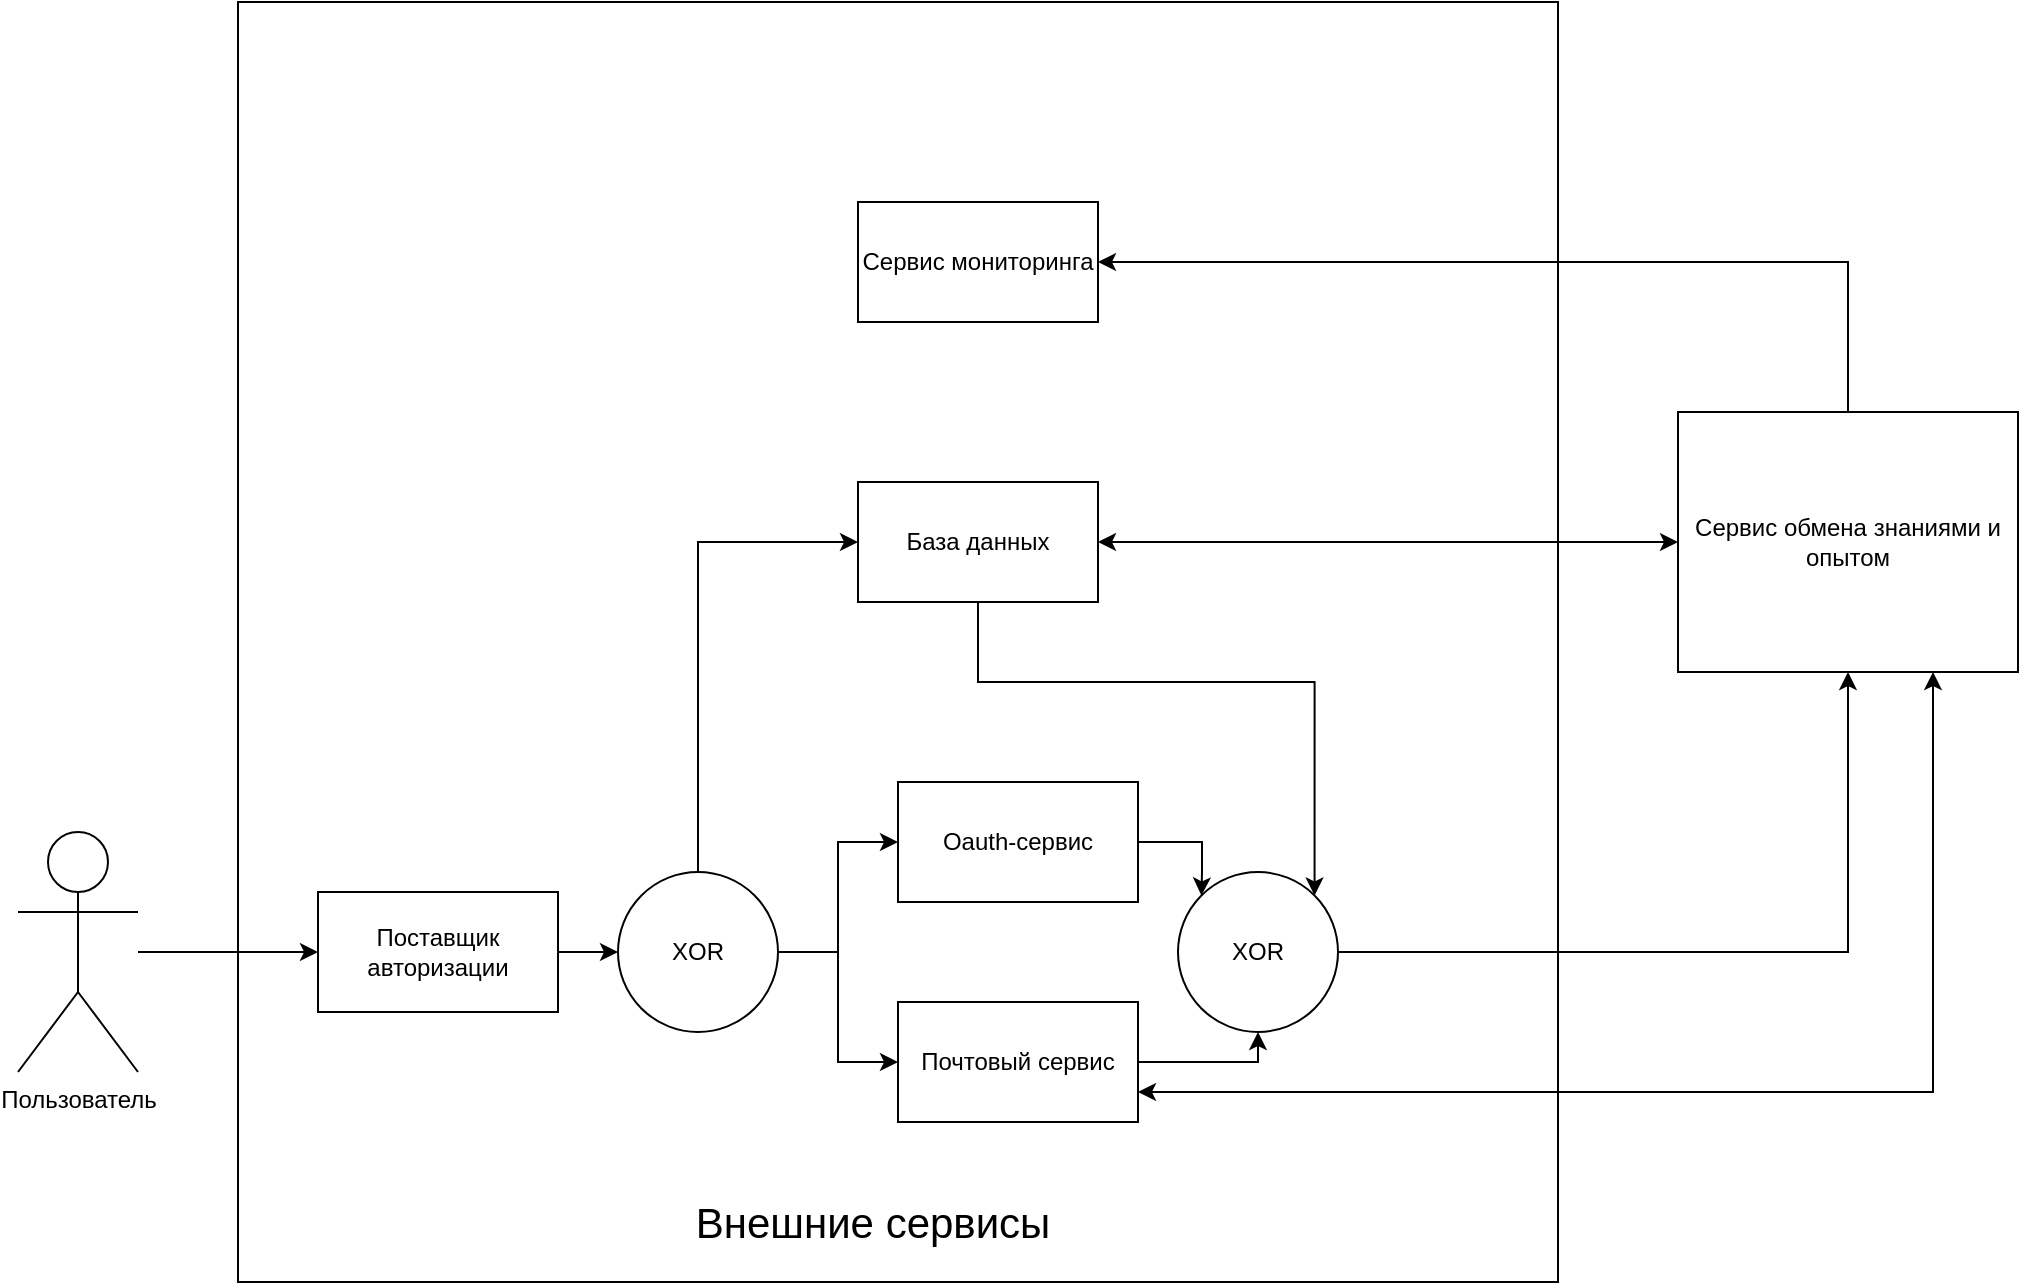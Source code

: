 <mxfile version="24.7.17">
  <diagram name="Страница — 1" id="G68s8AtU_CvWwxnL1vp6">
    <mxGraphModel dx="2440" dy="1354" grid="1" gridSize="10" guides="1" tooltips="1" connect="1" arrows="1" fold="1" page="1" pageScale="1" pageWidth="827" pageHeight="1169" math="0" shadow="0">
      <root>
        <mxCell id="0" />
        <mxCell id="1" parent="0" />
        <mxCell id="_BXedDKPyXcXk90w_YWU-10" style="edgeStyle=orthogonalEdgeStyle;rounded=0;orthogonalLoop=1;jettySize=auto;html=1;entryX=0;entryY=0.5;entryDx=0;entryDy=0;" edge="1" parent="1" source="_BXedDKPyXcXk90w_YWU-1" target="_BXedDKPyXcXk90w_YWU-34">
          <mxGeometry relative="1" as="geometry" />
        </mxCell>
        <mxCell id="_BXedDKPyXcXk90w_YWU-30" style="edgeStyle=orthogonalEdgeStyle;rounded=0;orthogonalLoop=1;jettySize=auto;html=1;entryX=0;entryY=0.5;entryDx=0;entryDy=0;exitX=0.5;exitY=0;exitDx=0;exitDy=0;" edge="1" parent="1" source="_BXedDKPyXcXk90w_YWU-9" target="_BXedDKPyXcXk90w_YWU-23">
          <mxGeometry relative="1" as="geometry">
            <Array as="points">
              <mxPoint x="430" y="380" />
            </Array>
          </mxGeometry>
        </mxCell>
        <mxCell id="_BXedDKPyXcXk90w_YWU-1" value="Пользователь" style="shape=umlActor;verticalLabelPosition=bottom;verticalAlign=top;html=1;outlineConnect=0;" vertex="1" parent="1">
          <mxGeometry x="90" y="525" width="60" height="120" as="geometry" />
        </mxCell>
        <mxCell id="_BXedDKPyXcXk90w_YWU-22" style="edgeStyle=orthogonalEdgeStyle;rounded=0;orthogonalLoop=1;jettySize=auto;html=1;entryX=1;entryY=0.5;entryDx=0;entryDy=0;exitX=0.5;exitY=0;exitDx=0;exitDy=0;" edge="1" parent="1" source="_BXedDKPyXcXk90w_YWU-2" target="_BXedDKPyXcXk90w_YWU-20">
          <mxGeometry relative="1" as="geometry">
            <mxPoint x="1000" y="300" as="sourcePoint" />
            <Array as="points">
              <mxPoint x="1005" y="240" />
            </Array>
          </mxGeometry>
        </mxCell>
        <mxCell id="_BXedDKPyXcXk90w_YWU-29" style="edgeStyle=orthogonalEdgeStyle;rounded=0;orthogonalLoop=1;jettySize=auto;html=1;entryX=1;entryY=0.5;entryDx=0;entryDy=0;startArrow=classic;startFill=1;" edge="1" parent="1" source="_BXedDKPyXcXk90w_YWU-2" target="_BXedDKPyXcXk90w_YWU-23">
          <mxGeometry relative="1" as="geometry" />
        </mxCell>
        <mxCell id="_BXedDKPyXcXk90w_YWU-38" style="edgeStyle=orthogonalEdgeStyle;rounded=0;orthogonalLoop=1;jettySize=auto;html=1;exitX=0.75;exitY=1;exitDx=0;exitDy=0;entryX=1;entryY=0.75;entryDx=0;entryDy=0;startArrow=classic;startFill=1;" edge="1" parent="1" source="_BXedDKPyXcXk90w_YWU-2" target="_BXedDKPyXcXk90w_YWU-7">
          <mxGeometry relative="1" as="geometry" />
        </mxCell>
        <mxCell id="_BXedDKPyXcXk90w_YWU-2" value="Сервис обмена знаниями и опытом" style="rounded=0;whiteSpace=wrap;html=1;" vertex="1" parent="1">
          <mxGeometry x="920" y="315" width="170" height="130" as="geometry" />
        </mxCell>
        <mxCell id="_BXedDKPyXcXk90w_YWU-5" value="" style="rounded=0;whiteSpace=wrap;html=1;fillColor=none;" vertex="1" parent="1">
          <mxGeometry x="200" y="110" width="660" height="640" as="geometry" />
        </mxCell>
        <mxCell id="_BXedDKPyXcXk90w_YWU-6" value="Внешние сервисы" style="text;html=1;align=center;verticalAlign=middle;whiteSpace=wrap;rounded=0;fontSize=21;" vertex="1" parent="1">
          <mxGeometry x="420" y="700" width="195" height="40" as="geometry" />
        </mxCell>
        <mxCell id="_BXedDKPyXcXk90w_YWU-17" style="edgeStyle=orthogonalEdgeStyle;rounded=0;orthogonalLoop=1;jettySize=auto;html=1;entryX=0.5;entryY=1;entryDx=0;entryDy=0;" edge="1" parent="1" source="_BXedDKPyXcXk90w_YWU-7" target="_BXedDKPyXcXk90w_YWU-28">
          <mxGeometry relative="1" as="geometry">
            <mxPoint x="790" y="615" as="targetPoint" />
            <Array as="points">
              <mxPoint x="710" y="640" />
            </Array>
          </mxGeometry>
        </mxCell>
        <mxCell id="_BXedDKPyXcXk90w_YWU-7" value="Почтовый сервис" style="rounded=0;whiteSpace=wrap;html=1;" vertex="1" parent="1">
          <mxGeometry x="530" y="610" width="120" height="60" as="geometry" />
        </mxCell>
        <mxCell id="_BXedDKPyXcXk90w_YWU-16" style="edgeStyle=orthogonalEdgeStyle;rounded=0;orthogonalLoop=1;jettySize=auto;html=1;entryX=0;entryY=0;entryDx=0;entryDy=0;" edge="1" parent="1" source="_BXedDKPyXcXk90w_YWU-8" target="_BXedDKPyXcXk90w_YWU-28">
          <mxGeometry relative="1" as="geometry">
            <mxPoint x="730" y="585" as="targetPoint" />
            <Array as="points">
              <mxPoint x="682" y="530" />
              <mxPoint x="682" y="545" />
              <mxPoint x="682" y="545" />
            </Array>
          </mxGeometry>
        </mxCell>
        <mxCell id="_BXedDKPyXcXk90w_YWU-8" value="Oauth-сервис" style="rounded=0;whiteSpace=wrap;html=1;" vertex="1" parent="1">
          <mxGeometry x="530" y="500" width="120" height="60" as="geometry" />
        </mxCell>
        <mxCell id="_BXedDKPyXcXk90w_YWU-11" style="edgeStyle=orthogonalEdgeStyle;rounded=0;orthogonalLoop=1;jettySize=auto;html=1;entryX=0;entryY=0.5;entryDx=0;entryDy=0;" edge="1" parent="1" source="_BXedDKPyXcXk90w_YWU-9" target="_BXedDKPyXcXk90w_YWU-8">
          <mxGeometry relative="1" as="geometry" />
        </mxCell>
        <mxCell id="_BXedDKPyXcXk90w_YWU-12" style="edgeStyle=orthogonalEdgeStyle;rounded=0;orthogonalLoop=1;jettySize=auto;html=1;entryX=0;entryY=0.5;entryDx=0;entryDy=0;" edge="1" parent="1" source="_BXedDKPyXcXk90w_YWU-9" target="_BXedDKPyXcXk90w_YWU-7">
          <mxGeometry relative="1" as="geometry" />
        </mxCell>
        <mxCell id="_BXedDKPyXcXk90w_YWU-9" value="XOR" style="ellipse;whiteSpace=wrap;html=1;aspect=fixed;" vertex="1" parent="1">
          <mxGeometry x="390" y="545" width="80" height="80" as="geometry" />
        </mxCell>
        <mxCell id="_BXedDKPyXcXk90w_YWU-19" style="edgeStyle=orthogonalEdgeStyle;rounded=0;orthogonalLoop=1;jettySize=auto;html=1;entryX=0.5;entryY=1;entryDx=0;entryDy=0;exitX=1;exitY=0.5;exitDx=0;exitDy=0;" edge="1" parent="1" source="_BXedDKPyXcXk90w_YWU-28" target="_BXedDKPyXcXk90w_YWU-2">
          <mxGeometry relative="1" as="geometry">
            <mxPoint x="850" y="585" as="sourcePoint" />
          </mxGeometry>
        </mxCell>
        <mxCell id="_BXedDKPyXcXk90w_YWU-20" value="Сервис мониторинга" style="rounded=0;whiteSpace=wrap;html=1;" vertex="1" parent="1">
          <mxGeometry x="510" y="210" width="120" height="60" as="geometry" />
        </mxCell>
        <mxCell id="_BXedDKPyXcXk90w_YWU-31" style="edgeStyle=orthogonalEdgeStyle;rounded=0;orthogonalLoop=1;jettySize=auto;html=1;entryX=1;entryY=0;entryDx=0;entryDy=0;" edge="1" parent="1" source="_BXedDKPyXcXk90w_YWU-23" target="_BXedDKPyXcXk90w_YWU-28">
          <mxGeometry relative="1" as="geometry">
            <Array as="points">
              <mxPoint x="570" y="450" />
              <mxPoint x="738" y="450" />
            </Array>
          </mxGeometry>
        </mxCell>
        <mxCell id="_BXedDKPyXcXk90w_YWU-23" value="База данных" style="rounded=0;whiteSpace=wrap;html=1;" vertex="1" parent="1">
          <mxGeometry x="510" y="350" width="120" height="60" as="geometry" />
        </mxCell>
        <mxCell id="_BXedDKPyXcXk90w_YWU-28" value="XOR" style="ellipse;whiteSpace=wrap;html=1;aspect=fixed;" vertex="1" parent="1">
          <mxGeometry x="670" y="545" width="80" height="80" as="geometry" />
        </mxCell>
        <mxCell id="_BXedDKPyXcXk90w_YWU-37" style="edgeStyle=orthogonalEdgeStyle;rounded=0;orthogonalLoop=1;jettySize=auto;html=1;entryX=0;entryY=0.5;entryDx=0;entryDy=0;" edge="1" parent="1" source="_BXedDKPyXcXk90w_YWU-34" target="_BXedDKPyXcXk90w_YWU-9">
          <mxGeometry relative="1" as="geometry" />
        </mxCell>
        <mxCell id="_BXedDKPyXcXk90w_YWU-34" value="Поставщик авторизации" style="rounded=0;whiteSpace=wrap;html=1;" vertex="1" parent="1">
          <mxGeometry x="240" y="555" width="120" height="60" as="geometry" />
        </mxCell>
      </root>
    </mxGraphModel>
  </diagram>
</mxfile>
